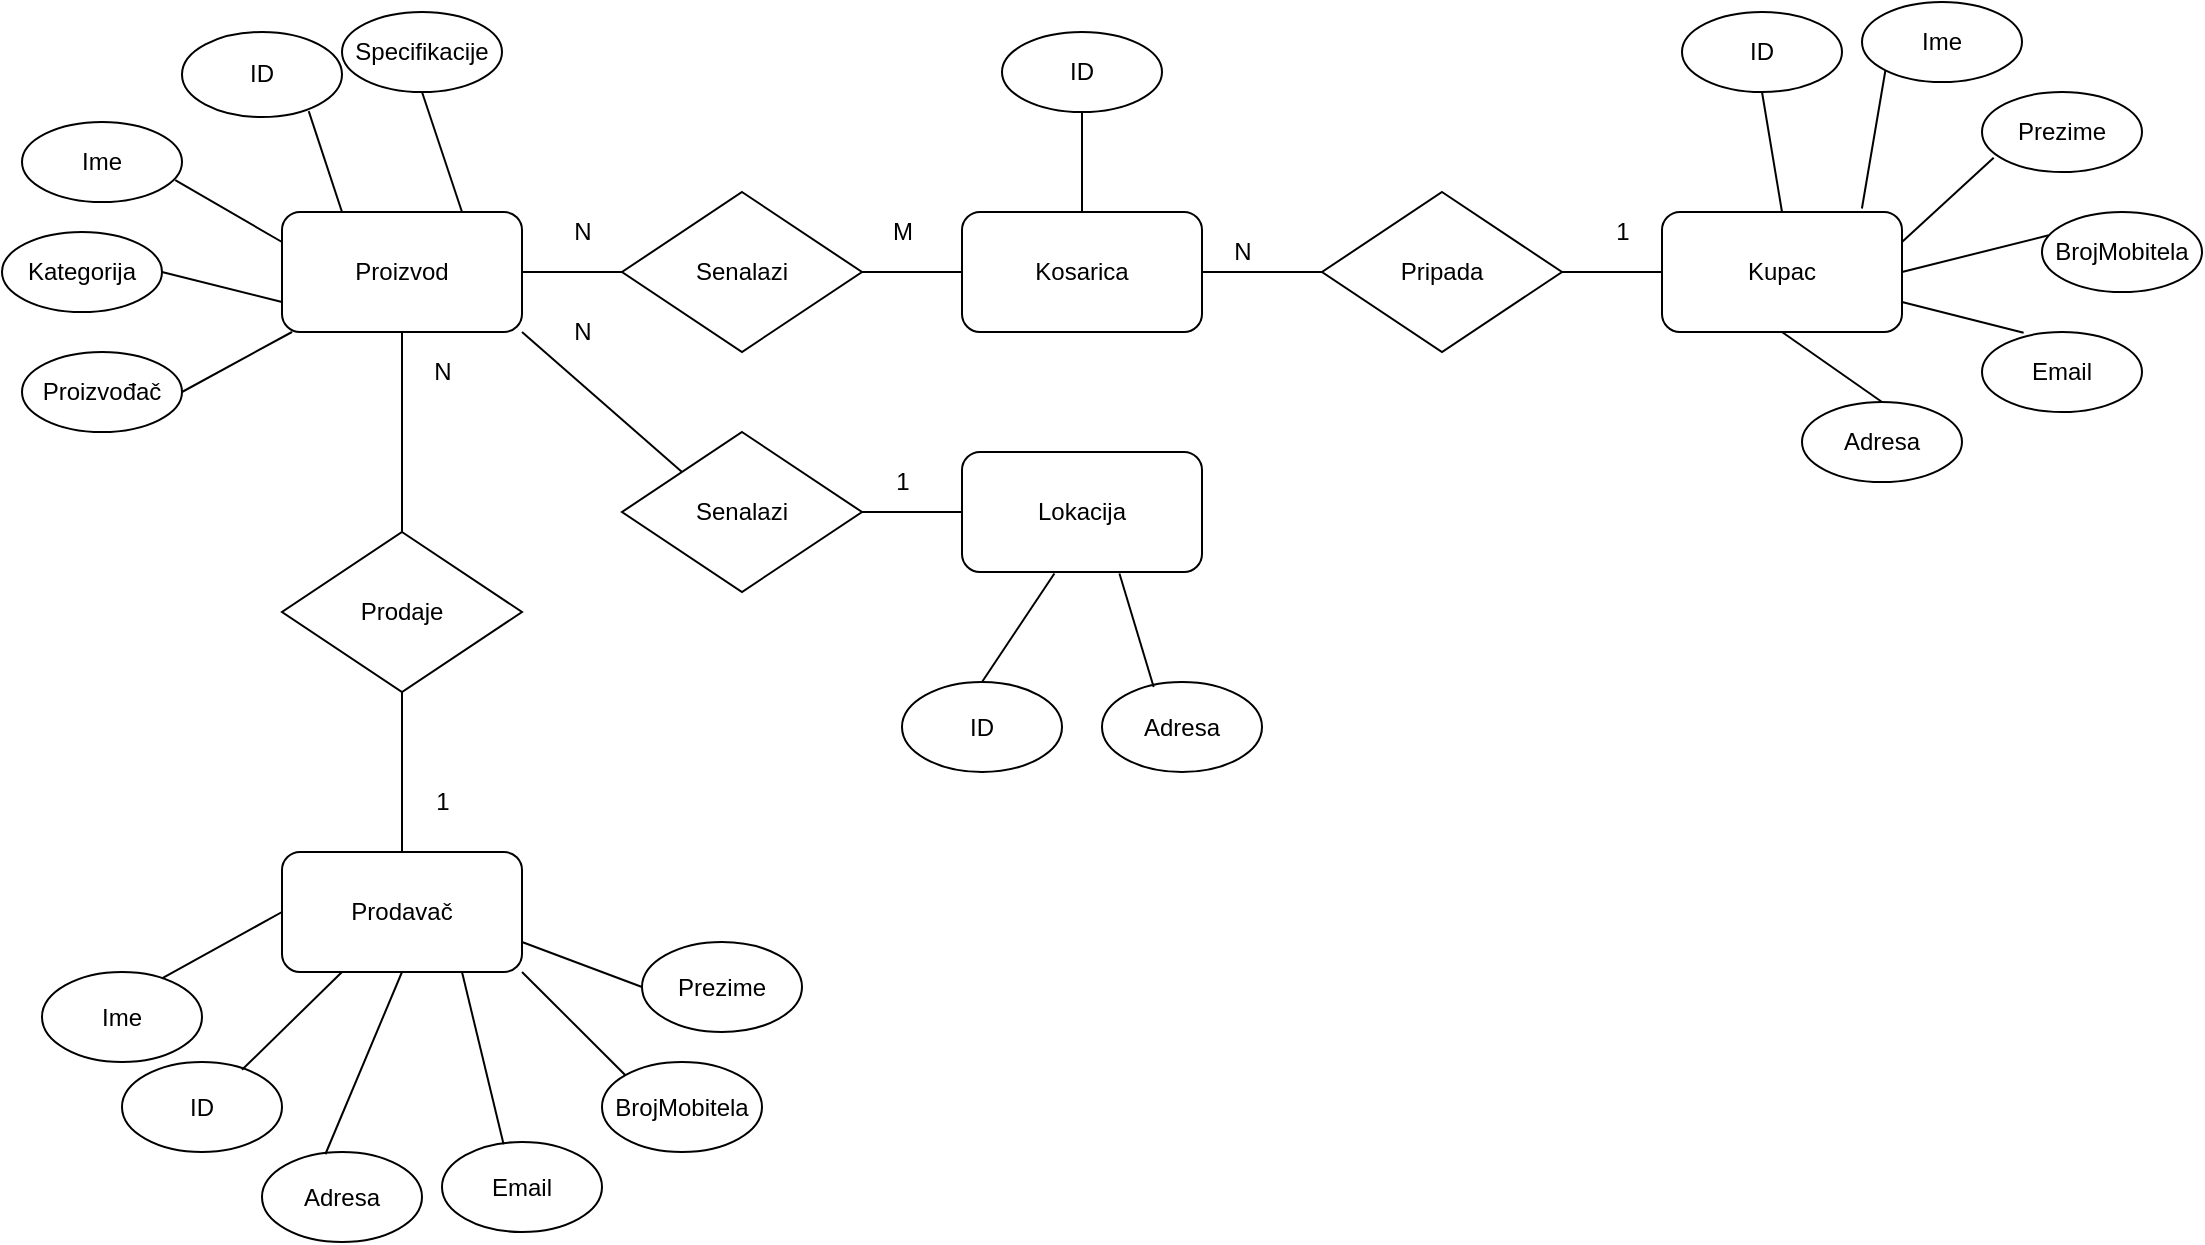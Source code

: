 <mxfile version="17.1.1" type="device"><diagram id="_UDxNyjg8J6pXmKaEiUz" name="Page-1"><mxGraphModel dx="1025" dy="973" grid="1" gridSize="10" guides="1" tooltips="1" connect="1" arrows="1" fold="1" page="1" pageScale="1" pageWidth="1500" pageHeight="1500" math="0" shadow="0"><root><mxCell id="0"/><mxCell id="1" parent="0"/><mxCell id="uQr9lVGS3B4hPzMgOTY_-1" value="Proizvod" style="rounded=1;whiteSpace=wrap;html=1;" vertex="1" parent="1"><mxGeometry x="330" y="235" width="120" height="60" as="geometry"/></mxCell><mxCell id="uQr9lVGS3B4hPzMgOTY_-2" value="&lt;div&gt;Kosarica&lt;/div&gt;" style="rounded=1;whiteSpace=wrap;html=1;" vertex="1" parent="1"><mxGeometry x="670" y="235" width="120" height="60" as="geometry"/></mxCell><mxCell id="uQr9lVGS3B4hPzMgOTY_-3" value="Prodavač" style="rounded=1;whiteSpace=wrap;html=1;" vertex="1" parent="1"><mxGeometry x="330" y="555" width="120" height="60" as="geometry"/></mxCell><mxCell id="uQr9lVGS3B4hPzMgOTY_-4" value="&lt;div&gt;Lokacija&lt;/div&gt;" style="rounded=1;whiteSpace=wrap;html=1;" vertex="1" parent="1"><mxGeometry x="670" y="355" width="120" height="60" as="geometry"/></mxCell><mxCell id="uQr9lVGS3B4hPzMgOTY_-5" value="&lt;div&gt;Kupac&lt;/div&gt;" style="rounded=1;whiteSpace=wrap;html=1;" vertex="1" parent="1"><mxGeometry x="1020" y="235" width="120" height="60" as="geometry"/></mxCell><mxCell id="uQr9lVGS3B4hPzMgOTY_-7" value="Pripada" style="rhombus;whiteSpace=wrap;html=1;" vertex="1" parent="1"><mxGeometry x="850" y="225" width="120" height="80" as="geometry"/></mxCell><mxCell id="uQr9lVGS3B4hPzMgOTY_-9" value="&lt;div&gt;Prodaje&lt;/div&gt;" style="rhombus;whiteSpace=wrap;html=1;" vertex="1" parent="1"><mxGeometry x="330" y="395" width="120" height="80" as="geometry"/></mxCell><mxCell id="uQr9lVGS3B4hPzMgOTY_-12" value="Senalazi" style="rhombus;whiteSpace=wrap;html=1;" vertex="1" parent="1"><mxGeometry x="500" y="225" width="120" height="80" as="geometry"/></mxCell><mxCell id="uQr9lVGS3B4hPzMgOTY_-16" value="&lt;div&gt;ID&lt;/div&gt;" style="ellipse;whiteSpace=wrap;html=1;" vertex="1" parent="1"><mxGeometry x="690" y="145" width="80" height="40" as="geometry"/></mxCell><mxCell id="uQr9lVGS3B4hPzMgOTY_-18" value="&lt;div&gt;ID&lt;/div&gt;" style="ellipse;whiteSpace=wrap;html=1;" vertex="1" parent="1"><mxGeometry x="1030" y="135" width="80" height="40" as="geometry"/></mxCell><mxCell id="uQr9lVGS3B4hPzMgOTY_-20" value="Ime" style="ellipse;whiteSpace=wrap;html=1;" vertex="1" parent="1"><mxGeometry x="1120" y="130" width="80" height="40" as="geometry"/></mxCell><mxCell id="uQr9lVGS3B4hPzMgOTY_-21" value="&lt;div&gt;Prezime&lt;/div&gt;" style="ellipse;whiteSpace=wrap;html=1;" vertex="1" parent="1"><mxGeometry x="1180" y="175" width="80" height="40" as="geometry"/></mxCell><mxCell id="uQr9lVGS3B4hPzMgOTY_-22" value="&lt;div&gt;BrojMobitela&lt;/div&gt;" style="ellipse;whiteSpace=wrap;html=1;" vertex="1" parent="1"><mxGeometry x="1210" y="235" width="80" height="40" as="geometry"/></mxCell><mxCell id="uQr9lVGS3B4hPzMgOTY_-23" value="Email" style="ellipse;whiteSpace=wrap;html=1;" vertex="1" parent="1"><mxGeometry x="1180" y="295" width="80" height="40" as="geometry"/></mxCell><mxCell id="uQr9lVGS3B4hPzMgOTY_-25" value="Adresa" style="ellipse;whiteSpace=wrap;html=1;" vertex="1" parent="1"><mxGeometry x="1090" y="330" width="80" height="40" as="geometry"/></mxCell><mxCell id="uQr9lVGS3B4hPzMgOTY_-28" value="Ime" style="ellipse;whiteSpace=wrap;html=1;" vertex="1" parent="1"><mxGeometry x="200" y="190" width="80" height="40" as="geometry"/></mxCell><mxCell id="uQr9lVGS3B4hPzMgOTY_-29" value="&lt;div&gt;ID&lt;/div&gt;" style="ellipse;whiteSpace=wrap;html=1;" vertex="1" parent="1"><mxGeometry x="280" y="145" width="80" height="42.5" as="geometry"/></mxCell><mxCell id="uQr9lVGS3B4hPzMgOTY_-30" value="Kategorija" style="ellipse;whiteSpace=wrap;html=1;" vertex="1" parent="1"><mxGeometry x="190" y="245" width="80" height="40" as="geometry"/></mxCell><mxCell id="uQr9lVGS3B4hPzMgOTY_-31" value="Specifikacije" style="ellipse;whiteSpace=wrap;html=1;" vertex="1" parent="1"><mxGeometry x="360" y="135" width="80" height="40" as="geometry"/></mxCell><mxCell id="uQr9lVGS3B4hPzMgOTY_-32" value="Proizvođač" style="ellipse;whiteSpace=wrap;html=1;" vertex="1" parent="1"><mxGeometry x="200" y="305" width="80" height="40" as="geometry"/></mxCell><mxCell id="uQr9lVGS3B4hPzMgOTY_-33" value="Ime" style="ellipse;whiteSpace=wrap;html=1;" vertex="1" parent="1"><mxGeometry x="210" y="615" width="80" height="45" as="geometry"/></mxCell><mxCell id="uQr9lVGS3B4hPzMgOTY_-34" value="&lt;div&gt;ID&lt;/div&gt;" style="ellipse;whiteSpace=wrap;html=1;" vertex="1" parent="1"><mxGeometry x="250" y="660" width="80" height="45" as="geometry"/></mxCell><mxCell id="uQr9lVGS3B4hPzMgOTY_-35" value="&lt;div&gt;Prezime&lt;/div&gt;" style="ellipse;whiteSpace=wrap;html=1;" vertex="1" parent="1"><mxGeometry x="510" y="600" width="80" height="45" as="geometry"/></mxCell><mxCell id="uQr9lVGS3B4hPzMgOTY_-36" value="&lt;div&gt;BrojMobitela&lt;/div&gt;" style="ellipse;whiteSpace=wrap;html=1;" vertex="1" parent="1"><mxGeometry x="490" y="660" width="80" height="45" as="geometry"/></mxCell><mxCell id="uQr9lVGS3B4hPzMgOTY_-37" value="Email" style="ellipse;whiteSpace=wrap;html=1;" vertex="1" parent="1"><mxGeometry x="410" y="700" width="80" height="45" as="geometry"/></mxCell><mxCell id="uQr9lVGS3B4hPzMgOTY_-38" value="Adresa" style="ellipse;whiteSpace=wrap;html=1;" vertex="1" parent="1"><mxGeometry x="320" y="705" width="80" height="45" as="geometry"/></mxCell><mxCell id="uQr9lVGS3B4hPzMgOTY_-41" value="Senalazi" style="rhombus;whiteSpace=wrap;html=1;" vertex="1" parent="1"><mxGeometry x="500" y="345" width="120" height="80" as="geometry"/></mxCell><mxCell id="uQr9lVGS3B4hPzMgOTY_-44" value="Adresa" style="ellipse;whiteSpace=wrap;html=1;" vertex="1" parent="1"><mxGeometry x="740" y="470" width="80" height="45" as="geometry"/></mxCell><mxCell id="uQr9lVGS3B4hPzMgOTY_-46" value="&lt;div&gt;ID&lt;/div&gt;" style="ellipse;whiteSpace=wrap;html=1;" vertex="1" parent="1"><mxGeometry x="640" y="470" width="80" height="45" as="geometry"/></mxCell><mxCell id="uQr9lVGS3B4hPzMgOTY_-51" value="" style="endArrow=none;html=1;rounded=0;exitX=1;exitY=0.5;exitDx=0;exitDy=0;" edge="1" parent="1" source="uQr9lVGS3B4hPzMgOTY_-32" target="uQr9lVGS3B4hPzMgOTY_-1"><mxGeometry relative="1" as="geometry"><mxPoint x="150" y="365" as="sourcePoint"/><mxPoint x="310" y="365" as="targetPoint"/></mxGeometry></mxCell><mxCell id="uQr9lVGS3B4hPzMgOTY_-54" value="" style="endArrow=none;html=1;rounded=0;exitX=0.75;exitY=0.072;exitDx=0;exitDy=0;exitPerimeter=0;entryX=0;entryY=0.5;entryDx=0;entryDy=0;" edge="1" parent="1" source="uQr9lVGS3B4hPzMgOTY_-33" target="uQr9lVGS3B4hPzMgOTY_-3"><mxGeometry relative="1" as="geometry"><mxPoint x="167.48" y="580.76" as="sourcePoint"/><mxPoint x="250" y="575" as="targetPoint"/></mxGeometry></mxCell><mxCell id="uQr9lVGS3B4hPzMgOTY_-55" value="" style="endArrow=none;html=1;rounded=0;exitX=0.75;exitY=0.087;exitDx=0;exitDy=0;exitPerimeter=0;entryX=0.25;entryY=1;entryDx=0;entryDy=0;" edge="1" parent="1" source="uQr9lVGS3B4hPzMgOTY_-34" target="uQr9lVGS3B4hPzMgOTY_-3"><mxGeometry relative="1" as="geometry"><mxPoint x="220.0" y="670.76" as="sourcePoint"/><mxPoint x="302.52" y="665" as="targetPoint"/></mxGeometry></mxCell><mxCell id="uQr9lVGS3B4hPzMgOTY_-56" value="" style="endArrow=none;html=1;rounded=0;exitX=0.396;exitY=0.025;exitDx=0;exitDy=0;exitPerimeter=0;entryX=0.5;entryY=1;entryDx=0;entryDy=0;" edge="1" parent="1" source="uQr9lVGS3B4hPzMgOTY_-38" target="uQr9lVGS3B4hPzMgOTY_-3"><mxGeometry relative="1" as="geometry"><mxPoint x="268.74" y="670.76" as="sourcePoint"/><mxPoint x="351.26" y="665" as="targetPoint"/></mxGeometry></mxCell><mxCell id="uQr9lVGS3B4hPzMgOTY_-57" value="" style="endArrow=none;html=1;rounded=0;exitX=0.75;exitY=1;exitDx=0;exitDy=0;entryX=0.385;entryY=0.025;entryDx=0;entryDy=0;entryPerimeter=0;" edge="1" parent="1" source="uQr9lVGS3B4hPzMgOTY_-3" target="uQr9lVGS3B4hPzMgOTY_-37"><mxGeometry relative="1" as="geometry"><mxPoint x="320" y="665" as="sourcePoint"/><mxPoint x="400" y="649.24" as="targetPoint"/></mxGeometry></mxCell><mxCell id="uQr9lVGS3B4hPzMgOTY_-58" value="" style="endArrow=none;html=1;rounded=0;exitX=1;exitY=0.75;exitDx=0;exitDy=0;entryX=0;entryY=0.5;entryDx=0;entryDy=0;" edge="1" parent="1" source="uQr9lVGS3B4hPzMgOTY_-3" target="uQr9lVGS3B4hPzMgOTY_-35"><mxGeometry relative="1" as="geometry"><mxPoint x="370" y="640.76" as="sourcePoint"/><mxPoint x="450" y="625" as="targetPoint"/></mxGeometry></mxCell><mxCell id="uQr9lVGS3B4hPzMgOTY_-59" value="" style="endArrow=none;html=1;rounded=0;exitX=1;exitY=1;exitDx=0;exitDy=0;entryX=0;entryY=0;entryDx=0;entryDy=0;" edge="1" parent="1" source="uQr9lVGS3B4hPzMgOTY_-3" target="uQr9lVGS3B4hPzMgOTY_-36"><mxGeometry relative="1" as="geometry"><mxPoint x="360" y="680.76" as="sourcePoint"/><mxPoint x="440" y="665" as="targetPoint"/></mxGeometry></mxCell><mxCell id="uQr9lVGS3B4hPzMgOTY_-60" value="" style="endArrow=none;html=1;rounded=0;exitX=0.958;exitY=0.728;exitDx=0;exitDy=0;exitPerimeter=0;entryX=0;entryY=0.25;entryDx=0;entryDy=0;" edge="1" parent="1" source="uQr9lVGS3B4hPzMgOTY_-28" target="uQr9lVGS3B4hPzMgOTY_-1"><mxGeometry relative="1" as="geometry"><mxPoint x="260.0" y="215" as="sourcePoint"/><mxPoint x="342.52" y="209.24" as="targetPoint"/></mxGeometry></mxCell><mxCell id="uQr9lVGS3B4hPzMgOTY_-61" value="" style="endArrow=none;html=1;rounded=0;exitX=1;exitY=0.5;exitDx=0;exitDy=0;entryX=0;entryY=0.75;entryDx=0;entryDy=0;" edge="1" parent="1" source="uQr9lVGS3B4hPzMgOTY_-30" target="uQr9lVGS3B4hPzMgOTY_-1"><mxGeometry relative="1" as="geometry"><mxPoint x="264.96" y="249.12" as="sourcePoint"/><mxPoint x="330" y="280.88" as="targetPoint"/></mxGeometry></mxCell><mxCell id="uQr9lVGS3B4hPzMgOTY_-62" value="" style="endArrow=none;html=1;rounded=0;exitX=0.792;exitY=0.931;exitDx=0;exitDy=0;exitPerimeter=0;entryX=0.25;entryY=0;entryDx=0;entryDy=0;" edge="1" parent="1" source="uQr9lVGS3B4hPzMgOTY_-29" target="uQr9lVGS3B4hPzMgOTY_-1"><mxGeometry relative="1" as="geometry"><mxPoint x="304.96" y="179.12" as="sourcePoint"/><mxPoint x="370" y="210.88" as="targetPoint"/></mxGeometry></mxCell><mxCell id="uQr9lVGS3B4hPzMgOTY_-63" value="" style="endArrow=none;html=1;rounded=0;exitX=0.5;exitY=1;exitDx=0;exitDy=0;entryX=0.75;entryY=0;entryDx=0;entryDy=0;" edge="1" parent="1" source="uQr9lVGS3B4hPzMgOTY_-31" target="uQr9lVGS3B4hPzMgOTY_-1"><mxGeometry relative="1" as="geometry"><mxPoint x="395.04" y="149.48" as="sourcePoint"/><mxPoint x="430" y="225" as="targetPoint"/></mxGeometry></mxCell><mxCell id="uQr9lVGS3B4hPzMgOTY_-68" value="" style="endArrow=none;html=1;rounded=0;exitX=0.5;exitY=0;exitDx=0;exitDy=0;entryX=0.385;entryY=1.012;entryDx=0;entryDy=0;entryPerimeter=0;" edge="1" parent="1" source="uQr9lVGS3B4hPzMgOTY_-46" target="uQr9lVGS3B4hPzMgOTY_-4"><mxGeometry relative="1" as="geometry"><mxPoint x="670" y="435" as="sourcePoint"/><mxPoint x="830" y="435" as="targetPoint"/></mxGeometry></mxCell><mxCell id="uQr9lVGS3B4hPzMgOTY_-69" value="" style="endArrow=none;html=1;rounded=0;exitX=0.323;exitY=0.056;exitDx=0;exitDy=0;entryX=0.656;entryY=1.012;entryDx=0;entryDy=0;entryPerimeter=0;exitPerimeter=0;" edge="1" parent="1" source="uQr9lVGS3B4hPzMgOTY_-44" target="uQr9lVGS3B4hPzMgOTY_-4"><mxGeometry relative="1" as="geometry"><mxPoint x="690" y="465" as="sourcePoint"/><mxPoint x="726.2" y="425.72" as="targetPoint"/></mxGeometry></mxCell><mxCell id="uQr9lVGS3B4hPzMgOTY_-70" value="" style="endArrow=none;html=1;rounded=0;exitX=0.5;exitY=0;exitDx=0;exitDy=0;entryX=0.5;entryY=1;entryDx=0;entryDy=0;" edge="1" parent="1" source="uQr9lVGS3B4hPzMgOTY_-25" target="uQr9lVGS3B4hPzMgOTY_-5"><mxGeometry relative="1" as="geometry"><mxPoint x="848.76" y="484.48" as="sourcePoint"/><mxPoint x="818.72" y="440.72" as="targetPoint"/></mxGeometry></mxCell><mxCell id="uQr9lVGS3B4hPzMgOTY_-71" value="" style="endArrow=none;html=1;rounded=0;exitX=0.26;exitY=0.009;exitDx=0;exitDy=0;entryX=1;entryY=0.75;entryDx=0;entryDy=0;exitPerimeter=0;" edge="1" parent="1" source="uQr9lVGS3B4hPzMgOTY_-23" target="uQr9lVGS3B4hPzMgOTY_-5"><mxGeometry relative="1" as="geometry"><mxPoint x="1090" y="360" as="sourcePoint"/><mxPoint x="1100" y="310" as="targetPoint"/></mxGeometry></mxCell><mxCell id="uQr9lVGS3B4hPzMgOTY_-72" value="" style="endArrow=none;html=1;rounded=0;exitX=0.042;exitY=0.291;exitDx=0;exitDy=0;entryX=1;entryY=0.5;entryDx=0;entryDy=0;exitPerimeter=0;" edge="1" parent="1" source="uQr9lVGS3B4hPzMgOTY_-22" target="uQr9lVGS3B4hPzMgOTY_-5"><mxGeometry relative="1" as="geometry"><mxPoint x="1201.2" y="380.72" as="sourcePoint"/><mxPoint x="1141.28" y="313.24" as="targetPoint"/></mxGeometry></mxCell><mxCell id="uQr9lVGS3B4hPzMgOTY_-73" value="" style="endArrow=none;html=1;rounded=0;exitX=0.073;exitY=0.822;exitDx=0;exitDy=0;entryX=1;entryY=0.25;entryDx=0;entryDy=0;exitPerimeter=0;" edge="1" parent="1" source="uQr9lVGS3B4hPzMgOTY_-21" target="uQr9lVGS3B4hPzMgOTY_-5"><mxGeometry relative="1" as="geometry"><mxPoint x="1211.2" y="390.72" as="sourcePoint"/><mxPoint x="1151.28" y="323.24" as="targetPoint"/></mxGeometry></mxCell><mxCell id="uQr9lVGS3B4hPzMgOTY_-74" value="" style="endArrow=none;html=1;rounded=0;exitX=0.5;exitY=0;exitDx=0;exitDy=0;entryX=0.5;entryY=1;entryDx=0;entryDy=0;" edge="1" parent="1" source="uQr9lVGS3B4hPzMgOTY_-5" target="uQr9lVGS3B4hPzMgOTY_-18"><mxGeometry relative="1" as="geometry"><mxPoint x="1221.2" y="400.72" as="sourcePoint"/><mxPoint x="1161.28" y="333.24" as="targetPoint"/></mxGeometry></mxCell><mxCell id="uQr9lVGS3B4hPzMgOTY_-75" value="" style="endArrow=none;html=1;rounded=0;exitX=0.833;exitY=-0.029;exitDx=0;exitDy=0;entryX=0;entryY=1;entryDx=0;entryDy=0;exitPerimeter=0;" edge="1" parent="1" source="uQr9lVGS3B4hPzMgOTY_-5" target="uQr9lVGS3B4hPzMgOTY_-20"><mxGeometry relative="1" as="geometry"><mxPoint x="1100" y="250" as="sourcePoint"/><mxPoint x="1095" y="180" as="targetPoint"/></mxGeometry></mxCell><mxCell id="uQr9lVGS3B4hPzMgOTY_-76" value="" style="endArrow=none;html=1;rounded=0;exitX=0.5;exitY=0;exitDx=0;exitDy=0;entryX=0.5;entryY=1;entryDx=0;entryDy=0;" edge="1" parent="1" source="uQr9lVGS3B4hPzMgOTY_-2" target="uQr9lVGS3B4hPzMgOTY_-16"><mxGeometry relative="1" as="geometry"><mxPoint x="1050" y="245" as="sourcePoint"/><mxPoint x="1045" y="175" as="targetPoint"/></mxGeometry></mxCell><mxCell id="uQr9lVGS3B4hPzMgOTY_-84" value="" style="endArrow=none;html=1;rounded=0;exitX=1;exitY=0.5;exitDx=0;exitDy=0;entryX=0;entryY=0.5;entryDx=0;entryDy=0;" edge="1" parent="1" source="uQr9lVGS3B4hPzMgOTY_-1" target="uQr9lVGS3B4hPzMgOTY_-12"><mxGeometry relative="1" as="geometry"><mxPoint x="460" y="270" as="sourcePoint"/><mxPoint x="610" y="314.47" as="targetPoint"/></mxGeometry></mxCell><mxCell id="uQr9lVGS3B4hPzMgOTY_-85" value="" style="endArrow=none;html=1;rounded=0;exitX=1;exitY=0.5;exitDx=0;exitDy=0;entryX=0;entryY=0.5;entryDx=0;entryDy=0;" edge="1" parent="1" source="uQr9lVGS3B4hPzMgOTY_-12" target="uQr9lVGS3B4hPzMgOTY_-2"><mxGeometry relative="1" as="geometry"><mxPoint x="460" y="275" as="sourcePoint"/><mxPoint x="510" y="275" as="targetPoint"/></mxGeometry></mxCell><mxCell id="uQr9lVGS3B4hPzMgOTY_-86" value="" style="endArrow=none;html=1;rounded=0;exitX=0.5;exitY=1;exitDx=0;exitDy=0;entryX=0.5;entryY=0;entryDx=0;entryDy=0;" edge="1" parent="1" source="uQr9lVGS3B4hPzMgOTY_-1" target="uQr9lVGS3B4hPzMgOTY_-9"><mxGeometry relative="1" as="geometry"><mxPoint x="470" y="285" as="sourcePoint"/><mxPoint x="520" y="285" as="targetPoint"/></mxGeometry></mxCell><mxCell id="uQr9lVGS3B4hPzMgOTY_-87" value="" style="endArrow=none;html=1;rounded=0;entryX=0.5;entryY=1;entryDx=0;entryDy=0;exitX=0.5;exitY=0;exitDx=0;exitDy=0;" edge="1" parent="1" source="uQr9lVGS3B4hPzMgOTY_-3" target="uQr9lVGS3B4hPzMgOTY_-9"><mxGeometry relative="1" as="geometry"><mxPoint x="390" y="550" as="sourcePoint"/><mxPoint x="530" y="295" as="targetPoint"/></mxGeometry></mxCell><mxCell id="uQr9lVGS3B4hPzMgOTY_-90" value="" style="endArrow=none;html=1;rounded=0;exitX=1;exitY=1;exitDx=0;exitDy=0;entryX=0;entryY=0;entryDx=0;entryDy=0;" edge="1" parent="1" source="uQr9lVGS3B4hPzMgOTY_-1" target="uQr9lVGS3B4hPzMgOTY_-41"><mxGeometry relative="1" as="geometry"><mxPoint x="500" y="315" as="sourcePoint"/><mxPoint x="550" y="315" as="targetPoint"/></mxGeometry></mxCell><mxCell id="uQr9lVGS3B4hPzMgOTY_-91" value="" style="endArrow=none;html=1;rounded=0;exitX=1;exitY=0.5;exitDx=0;exitDy=0;entryX=0;entryY=0.5;entryDx=0;entryDy=0;" edge="1" parent="1" source="uQr9lVGS3B4hPzMgOTY_-41" target="uQr9lVGS3B4hPzMgOTY_-4"><mxGeometry relative="1" as="geometry"><mxPoint x="510" y="325" as="sourcePoint"/><mxPoint x="560" y="325" as="targetPoint"/></mxGeometry></mxCell><mxCell id="uQr9lVGS3B4hPzMgOTY_-94" value="" style="endArrow=none;html=1;rounded=0;exitX=1;exitY=0.5;exitDx=0;exitDy=0;entryX=0;entryY=0.5;entryDx=0;entryDy=0;" edge="1" parent="1" source="uQr9lVGS3B4hPzMgOTY_-2" target="uQr9lVGS3B4hPzMgOTY_-7"><mxGeometry relative="1" as="geometry"><mxPoint x="530" y="345" as="sourcePoint"/><mxPoint x="580" y="345" as="targetPoint"/></mxGeometry></mxCell><mxCell id="uQr9lVGS3B4hPzMgOTY_-95" value="" style="endArrow=none;html=1;rounded=0;exitX=1;exitY=0.5;exitDx=0;exitDy=0;entryX=0;entryY=0.5;entryDx=0;entryDy=0;" edge="1" parent="1" source="uQr9lVGS3B4hPzMgOTY_-7" target="uQr9lVGS3B4hPzMgOTY_-5"><mxGeometry relative="1" as="geometry"><mxPoint x="540" y="355" as="sourcePoint"/><mxPoint x="590" y="355" as="targetPoint"/></mxGeometry></mxCell><mxCell id="uQr9lVGS3B4hPzMgOTY_-97" value="&lt;div&gt;N&lt;/div&gt;" style="text;html=1;align=center;verticalAlign=middle;resizable=0;points=[];autosize=1;strokeColor=none;fillColor=none;" vertex="1" parent="1"><mxGeometry x="470" y="285" width="20" height="20" as="geometry"/></mxCell><mxCell id="uQr9lVGS3B4hPzMgOTY_-98" value="M" style="text;html=1;align=center;verticalAlign=middle;resizable=0;points=[];autosize=1;strokeColor=none;fillColor=none;" vertex="1" parent="1"><mxGeometry x="630" y="235" width="20" height="20" as="geometry"/></mxCell><mxCell id="uQr9lVGS3B4hPzMgOTY_-100" value="&lt;div&gt;N&lt;/div&gt;" style="text;html=1;align=center;verticalAlign=middle;resizable=0;points=[];autosize=1;strokeColor=none;fillColor=none;" vertex="1" parent="1"><mxGeometry x="470" y="235" width="20" height="20" as="geometry"/></mxCell><mxCell id="uQr9lVGS3B4hPzMgOTY_-101" value="1" style="text;html=1;align=center;verticalAlign=middle;resizable=0;points=[];autosize=1;strokeColor=none;fillColor=none;" vertex="1" parent="1"><mxGeometry x="630" y="360" width="20" height="20" as="geometry"/></mxCell><mxCell id="uQr9lVGS3B4hPzMgOTY_-102" value="1" style="text;html=1;align=center;verticalAlign=middle;resizable=0;points=[];autosize=1;strokeColor=none;fillColor=none;" vertex="1" parent="1"><mxGeometry x="400" y="520" width="20" height="20" as="geometry"/></mxCell><mxCell id="uQr9lVGS3B4hPzMgOTY_-104" value="&lt;div&gt;N&lt;/div&gt;" style="text;html=1;align=center;verticalAlign=middle;resizable=0;points=[];autosize=1;strokeColor=none;fillColor=none;" vertex="1" parent="1"><mxGeometry x="400" y="305" width="20" height="20" as="geometry"/></mxCell><mxCell id="uQr9lVGS3B4hPzMgOTY_-105" value="1" style="text;html=1;align=center;verticalAlign=middle;resizable=0;points=[];autosize=1;strokeColor=none;fillColor=none;" vertex="1" parent="1"><mxGeometry x="990" y="235" width="20" height="20" as="geometry"/></mxCell><mxCell id="uQr9lVGS3B4hPzMgOTY_-106" value="&lt;div&gt;N&lt;/div&gt;" style="text;html=1;align=center;verticalAlign=middle;resizable=0;points=[];autosize=1;strokeColor=none;fillColor=none;" vertex="1" parent="1"><mxGeometry x="800" y="245" width="20" height="20" as="geometry"/></mxCell></root></mxGraphModel></diagram></mxfile>